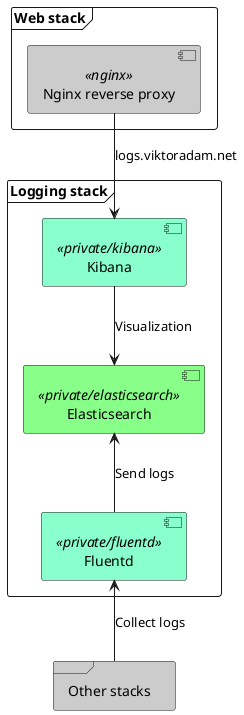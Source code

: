 @startuml

frame "Logging stack" as stack {
    [Elasticsearch] << private/elasticsearch >> as es #8f8
    [Kibana] << private/kibana >> as kibana #8fc
    [Fluentd] << private/fluentd >> as fluentd #8fc
}

frame "Web stack" as web_stack {
    [Nginx reverse proxy] << nginx >> as nginx #ccc
}

frame "Other stacks" as others #ccc

nginx --> kibana : logs.viktoradam.net
kibana --> es : Visualization
es <-- fluentd : Send logs

fluentd <-- others : Collect logs

@enduml